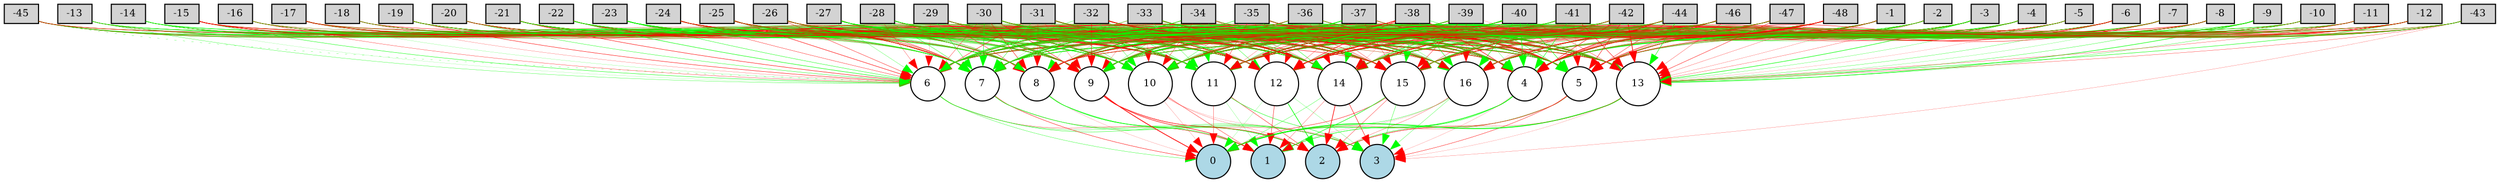 digraph {
	node [fontsize=9 height=0.2 shape=circle width=0.2]
	-1 [fillcolor=lightgray shape=box style=filled]
	-2 [fillcolor=lightgray shape=box style=filled]
	-3 [fillcolor=lightgray shape=box style=filled]
	-4 [fillcolor=lightgray shape=box style=filled]
	-5 [fillcolor=lightgray shape=box style=filled]
	-6 [fillcolor=lightgray shape=box style=filled]
	-7 [fillcolor=lightgray shape=box style=filled]
	-8 [fillcolor=lightgray shape=box style=filled]
	-9 [fillcolor=lightgray shape=box style=filled]
	-10 [fillcolor=lightgray shape=box style=filled]
	-11 [fillcolor=lightgray shape=box style=filled]
	-12 [fillcolor=lightgray shape=box style=filled]
	-13 [fillcolor=lightgray shape=box style=filled]
	-14 [fillcolor=lightgray shape=box style=filled]
	-15 [fillcolor=lightgray shape=box style=filled]
	-16 [fillcolor=lightgray shape=box style=filled]
	-17 [fillcolor=lightgray shape=box style=filled]
	-18 [fillcolor=lightgray shape=box style=filled]
	-19 [fillcolor=lightgray shape=box style=filled]
	-20 [fillcolor=lightgray shape=box style=filled]
	-21 [fillcolor=lightgray shape=box style=filled]
	-22 [fillcolor=lightgray shape=box style=filled]
	-23 [fillcolor=lightgray shape=box style=filled]
	-24 [fillcolor=lightgray shape=box style=filled]
	-25 [fillcolor=lightgray shape=box style=filled]
	-26 [fillcolor=lightgray shape=box style=filled]
	-27 [fillcolor=lightgray shape=box style=filled]
	-28 [fillcolor=lightgray shape=box style=filled]
	-29 [fillcolor=lightgray shape=box style=filled]
	-30 [fillcolor=lightgray shape=box style=filled]
	-31 [fillcolor=lightgray shape=box style=filled]
	-32 [fillcolor=lightgray shape=box style=filled]
	-33 [fillcolor=lightgray shape=box style=filled]
	-34 [fillcolor=lightgray shape=box style=filled]
	-35 [fillcolor=lightgray shape=box style=filled]
	-36 [fillcolor=lightgray shape=box style=filled]
	-37 [fillcolor=lightgray shape=box style=filled]
	-38 [fillcolor=lightgray shape=box style=filled]
	-39 [fillcolor=lightgray shape=box style=filled]
	-40 [fillcolor=lightgray shape=box style=filled]
	-41 [fillcolor=lightgray shape=box style=filled]
	-42 [fillcolor=lightgray shape=box style=filled]
	-43 [fillcolor=lightgray shape=box style=filled]
	-44 [fillcolor=lightgray shape=box style=filled]
	-45 [fillcolor=lightgray shape=box style=filled]
	-46 [fillcolor=lightgray shape=box style=filled]
	-47 [fillcolor=lightgray shape=box style=filled]
	-48 [fillcolor=lightgray shape=box style=filled]
	0 [fillcolor=lightblue style=filled]
	1 [fillcolor=lightblue style=filled]
	2 [fillcolor=lightblue style=filled]
	3 [fillcolor=lightblue style=filled]
	4 [fillcolor=white style=filled]
	5 [fillcolor=white style=filled]
	6 [fillcolor=white style=filled]
	7 [fillcolor=white style=filled]
	8 [fillcolor=white style=filled]
	9 [fillcolor=white style=filled]
	10 [fillcolor=white style=filled]
	11 [fillcolor=white style=filled]
	12 [fillcolor=white style=filled]
	13 [fillcolor=white style=filled]
	14 [fillcolor=white style=filled]
	15 [fillcolor=white style=filled]
	16 [fillcolor=white style=filled]
	-1 -> 4 [color=green penwidth=0.13587328457576264 style=solid]
	-1 -> 5 [color=red penwidth=0.18536760498543686 style=solid]
	-1 -> 6 [color=green penwidth=0.24618402793668837 style=solid]
	-1 -> 7 [color=green penwidth=0.2474939994680145 style=solid]
	-1 -> 8 [color=green penwidth=0.4708996813960118 style=solid]
	-1 -> 9 [color=green penwidth=0.24010841748621634 style=solid]
	-1 -> 10 [color=green penwidth=0.15654058840558868 style=solid]
	-1 -> 11 [color=red penwidth=0.3896498299618353 style=solid]
	-1 -> 12 [color=red penwidth=0.31709811614918393 style=solid]
	-1 -> 13 [color=red penwidth=0.1589167497265716 style=solid]
	-1 -> 14 [color=red penwidth=0.5641367890455429 style=solid]
	-1 -> 15 [color=red penwidth=0.2590890539613304 style=solid]
	-1 -> 16 [color=green penwidth=0.2668754588907145 style=solid]
	-2 -> 4 [color=red penwidth=0.17684462631465891 style=solid]
	-2 -> 5 [color=green penwidth=0.3571294636921113 style=solid]
	-2 -> 6 [color=green penwidth=0.1153627655888156 style=solid]
	-2 -> 7 [color=green penwidth=0.18522895411855217 style=solid]
	-2 -> 8 [color=red penwidth=0.10889187487483443 style=solid]
	-2 -> 9 [color=green penwidth=0.23511254802718554 style=solid]
	-2 -> 10 [color=green penwidth=0.2121984673379652 style=solid]
	-2 -> 11 [color=green penwidth=0.32026820610774664 style=solid]
	-2 -> 12 [color=green penwidth=0.43388313853597893 style=solid]
	-2 -> 13 [color=red penwidth=0.19832017081187497 style=solid]
	-2 -> 14 [color=red penwidth=0.2646798691688682 style=solid]
	-2 -> 15 [color=red penwidth=0.12310632578378272 style=solid]
	-2 -> 16 [color=green penwidth=0.3054971647445855 style=solid]
	-3 -> 4 [color=red penwidth=0.37089844242379033 style=solid]
	-3 -> 5 [color=green penwidth=0.1983500765887598 style=solid]
	-3 -> 6 [color=green penwidth=0.35780646660837123 style=solid]
	-3 -> 7 [color=green penwidth=0.45860745173003914 style=solid]
	-3 -> 8 [color=red penwidth=0.20991402573651996 style=solid]
	-3 -> 9 [color=red penwidth=0.3163540562392249 style=solid]
	-3 -> 10 [color=red penwidth=0.4502736332682241 style=solid]
	-3 -> 11 [color=green penwidth=0.49817175669098823 style=solid]
	-3 -> 12 [color=green penwidth=0.13636807708272775 style=solid]
	-3 -> 13 [color=green penwidth=0.46973859615074187 style=solid]
	-3 -> 14 [color=red penwidth=0.15599191582987337 style=solid]
	-3 -> 15 [color=red penwidth=0.2203390287039811 style=solid]
	-3 -> 16 [color=green penwidth=0.43803810148710465 style=solid]
	-4 -> 4 [color=green penwidth=0.1945574970810101 style=solid]
	-4 -> 5 [color=green penwidth=0.37695420798099133 style=solid]
	-4 -> 6 [color=green penwidth=0.7160371187535256 style=solid]
	-4 -> 7 [color=red penwidth=0.1686115778558801 style=solid]
	-4 -> 8 [color=red penwidth=0.15667985797179457 style=solid]
	-4 -> 9 [color=red penwidth=0.11755150606740863 style=solid]
	-4 -> 10 [color=green penwidth=0.493092595737186 style=solid]
	-4 -> 11 [color=green penwidth=0.12316283641928945 style=solid]
	-4 -> 12 [color=green penwidth=0.32588724740814556 style=solid]
	-4 -> 13 [color=green penwidth=0.2028359342124102 style=solid]
	-4 -> 14 [color=red penwidth=0.25890560505791665 style=solid]
	-4 -> 15 [color=red penwidth=0.13937820120763159 style=solid]
	-4 -> 16 [color=green penwidth=0.16732461264356663 style=solid]
	-5 -> 4 [color=green penwidth=0.28853576156649907 style=solid]
	-5 -> 5 [color=green penwidth=0.34725980418087754 style=solid]
	-5 -> 6 [color=green penwidth=0.18390060780767656 style=solid]
	-5 -> 7 [color=green penwidth=0.21779916406356775 style=solid]
	-5 -> 8 [color=red penwidth=0.2352529183783859 style=solid]
	-5 -> 9 [color=red penwidth=0.3031976339351682 style=solid]
	-5 -> 10 [color=red penwidth=0.22458516192081585 style=solid]
	-5 -> 11 [color=red penwidth=0.5059353214469265 style=solid]
	-5 -> 12 [color=green penwidth=0.1456076493824794 style=solid]
	-5 -> 13 [color=red penwidth=0.10501038575969995 style=solid]
	-5 -> 14 [color=red penwidth=0.17775379924161322 style=solid]
	-5 -> 15 [color=red penwidth=0.1902502847124089 style=solid]
	-5 -> 16 [color=green penwidth=0.36379726843487603 style=solid]
	-6 -> 4 [color=red penwidth=0.182220200328045 style=solid]
	-6 -> 5 [color=red penwidth=0.14879585315994615 style=solid]
	-6 -> 6 [color=red penwidth=0.5195730581566862 style=solid]
	-6 -> 7 [color=green penwidth=0.22389572991399742 style=solid]
	-6 -> 8 [color=green penwidth=0.26461311074110017 style=solid]
	-6 -> 9 [color=red penwidth=0.21021353277984078 style=solid]
	-6 -> 10 [color=red penwidth=0.2844644253382468 style=solid]
	-6 -> 11 [color=red penwidth=0.250231685433554 style=solid]
	-6 -> 12 [color=green penwidth=0.4985067509355299 style=solid]
	-6 -> 13 [color=green penwidth=0.23260669861393196 style=solid]
	-6 -> 14 [color=red penwidth=0.20870449622019455 style=solid]
	-6 -> 15 [color=green penwidth=0.13937431544169843 style=solid]
	-6 -> 16 [color=red penwidth=0.5756299982656707 style=solid]
	-7 -> 4 [color=green penwidth=0.7809492107033431 style=solid]
	-7 -> 5 [color=red penwidth=0.368063374321276 style=solid]
	-7 -> 6 [color=green penwidth=0.32301123846374513 style=solid]
	-7 -> 7 [color=green penwidth=0.1517879052630379 style=solid]
	-7 -> 8 [color=red penwidth=0.13786445255352028 style=solid]
	-7 -> 9 [color=green penwidth=0.27679624390443025 style=solid]
	-7 -> 10 [color=green penwidth=0.20377248165246886 style=solid]
	-7 -> 11 [color=green penwidth=0.17598671674988067 style=solid]
	-7 -> 12 [color=red penwidth=0.11271803742610867 style=solid]
	-7 -> 13 [color=green penwidth=0.16589541292224563 style=solid]
	-7 -> 14 [color=green penwidth=0.20670414842105267 style=solid]
	-7 -> 15 [color=red penwidth=0.16330676830625923 style=solid]
	-7 -> 16 [color=red penwidth=0.34175814899534435 style=solid]
	-8 -> 4 [color=green penwidth=0.38563618829771595 style=solid]
	-8 -> 5 [color=green penwidth=0.34614950444786885 style=solid]
	-8 -> 6 [color=red penwidth=0.4707794469979599 style=solid]
	-8 -> 7 [color=green penwidth=0.30303966825596973 style=solid]
	-8 -> 8 [color=green penwidth=0.4131592866975258 style=solid]
	-8 -> 9 [color=green penwidth=0.3051452829562423 style=solid]
	-8 -> 10 [color=red penwidth=0.11254014060925648 style=solid]
	-8 -> 11 [color=green penwidth=0.4665631430900198 style=solid]
	-8 -> 12 [color=red penwidth=0.4567076185658344 style=solid]
	-8 -> 13 [color=green penwidth=0.25961947341265235 style=solid]
	-8 -> 14 [color=green penwidth=0.3295648329025007 style=solid]
	-8 -> 15 [color=red penwidth=0.10712397824246112 style=solid]
	-8 -> 16 [color=red penwidth=0.3308528429134963 style=solid]
	-9 -> 4 [color=green penwidth=0.2501853784160625 style=solid]
	-9 -> 5 [color=red penwidth=0.23647957605804099 style=solid]
	-9 -> 6 [color=green penwidth=0.14311394339023342 style=solid]
	-9 -> 7 [color=green penwidth=0.2033492486912955 style=solid]
	-9 -> 8 [color=green penwidth=0.282978166861207 style=solid]
	-9 -> 9 [color=green penwidth=0.7449377762529927 style=solid]
	-9 -> 10 [color=red penwidth=0.1142286667091469 style=solid]
	-9 -> 11 [color=green penwidth=0.20820952635151574 style=solid]
	-9 -> 12 [color=red penwidth=0.288037255811278 style=solid]
	-9 -> 13 [color=green penwidth=0.4746863311330456 style=solid]
	-9 -> 14 [color=green penwidth=0.24214990541053466 style=solid]
	-9 -> 15 [color=red penwidth=0.10820554251517811 style=solid]
	-9 -> 16 [color=green penwidth=0.3147889736575651 style=solid]
	-10 -> 4 [color=red penwidth=0.2100519202574338 style=solid]
	-10 -> 5 [color=green penwidth=0.1589427476027381 style=solid]
	-10 -> 6 [color=red penwidth=0.2141563052364568 style=solid]
	-10 -> 7 [color=green penwidth=0.14666381538569134 style=solid]
	-10 -> 8 [color=red penwidth=0.22952736266883492 style=solid]
	-10 -> 9 [color=green penwidth=0.47459238106635304 style=solid]
	-10 -> 10 [color=green penwidth=0.15229592405287706 style=solid]
	-10 -> 11 [color=red penwidth=0.15911164963601504 style=solid]
	-10 -> 12 [color=red penwidth=0.1522320881782531 style=solid]
	-10 -> 13 [color=green penwidth=0.2520189310604147 style=solid]
	-10 -> 14 [color=red penwidth=0.2738748362114816 style=solid]
	-10 -> 15 [color=red penwidth=0.42757975882057164 style=solid]
	-10 -> 16 [color=green penwidth=0.3221811002849706 style=solid]
	-11 -> 4 [color=red penwidth=0.20425716210724926 style=solid]
	-11 -> 5 [color=green penwidth=0.2268220474941378 style=solid]
	-11 -> 6 [color=red penwidth=0.5832616143288726 style=solid]
	-11 -> 7 [color=red penwidth=0.14973106238024247 style=solid]
	-11 -> 8 [color=green penwidth=0.20315725454556333 style=solid]
	-11 -> 9 [color=green penwidth=0.35080526363131914 style=solid]
	-11 -> 10 [color=green penwidth=0.2733370082170455 style=solid]
	-11 -> 11 [color=green penwidth=0.10822687322801262 style=solid]
	-11 -> 12 [color=red penwidth=0.10954036385337398 style=solid]
	-11 -> 13 [color=red penwidth=0.21670582775425734 style=solid]
	-11 -> 14 [color=red penwidth=0.24085675876757515 style=solid]
	-11 -> 15 [color=green penwidth=0.14613352148721453 style=solid]
	-11 -> 16 [color=red penwidth=0.18499948094499077 style=solid]
	-12 -> 4 [color=red penwidth=0.1766826867329604 style=solid]
	-12 -> 5 [color=red penwidth=0.1395819418190896 style=solid]
	-12 -> 6 [color=green penwidth=0.4510841174675574 style=solid]
	-12 -> 7 [color=green penwidth=0.44374709839064697 style=solid]
	-12 -> 8 [color=red penwidth=0.23678586168561935 style=solid]
	-12 -> 9 [color=red penwidth=0.2853333005182229 style=solid]
	-12 -> 10 [color=red penwidth=0.37762071927900864 style=solid]
	-12 -> 11 [color=red penwidth=0.4126571659428371 style=solid]
	-12 -> 12 [color=red penwidth=0.37158659574680997 style=solid]
	-12 -> 13 [color=green penwidth=0.38462210863526114 style=solid]
	-12 -> 14 [color=red penwidth=0.11084922933793637 style=solid]
	-12 -> 15 [color=red penwidth=0.15937276081908847 style=solid]
	-12 -> 16 [color=red penwidth=0.2292404038145598 style=solid]
	-13 -> 4 [color=red penwidth=0.20536240565028485 style=solid]
	-13 -> 5 [color=green penwidth=0.19411742143546307 style=solid]
	-13 -> 6 [color=green penwidth=0.2291880555555939 style=solid]
	-13 -> 7 [color=green penwidth=0.10552898850337343 style=solid]
	-13 -> 8 [color=green penwidth=0.20790121158510502 style=solid]
	-13 -> 9 [color=green penwidth=0.10010071448124934 style=solid]
	-13 -> 10 [color=green penwidth=0.15179709890096815 style=solid]
	-13 -> 11 [color=red penwidth=0.15112475133708042 style=solid]
	-13 -> 12 [color=green penwidth=0.216727433130154 style=solid]
	-13 -> 13 [color=green penwidth=0.48720827982722836 style=solid]
	-13 -> 14 [color=green penwidth=0.1785562070566015 style=solid]
	-13 -> 15 [color=red penwidth=0.14905345422601876 style=solid]
	-13 -> 16 [color=green penwidth=0.1281556475942459 style=solid]
	-14 -> 4 [color=green penwidth=0.17900807031516097 style=solid]
	-14 -> 5 [color=green penwidth=0.454591092259816 style=solid]
	-14 -> 6 [color=green penwidth=0.1026702428274529 style=solid]
	-14 -> 7 [color=red penwidth=0.19025013486434927 style=solid]
	-14 -> 8 [color=red penwidth=0.10346181119020496 style=solid]
	-14 -> 9 [color=green penwidth=0.3285744128561483 style=solid]
	-14 -> 10 [color=red penwidth=0.20511036074423067 style=dotted]
	-14 -> 11 [color=green penwidth=0.2444171976947458 style=solid]
	-14 -> 12 [color=red penwidth=0.25826224936546915 style=solid]
	-14 -> 13 [color=green penwidth=0.25132020239644515 style=solid]
	-14 -> 14 [color=green penwidth=0.2045474257248309 style=solid]
	-14 -> 15 [color=green penwidth=0.12530936092498154 style=solid]
	-14 -> 16 [color=green penwidth=0.2940271150036876 style=solid]
	-15 -> 4 [color=green penwidth=0.3452523365235167 style=solid]
	-15 -> 5 [color=red penwidth=0.21848542207588723 style=solid]
	-15 -> 6 [color=green penwidth=0.3417980752052384 style=solid]
	-15 -> 7 [color=red penwidth=0.16960422384568824 style=solid]
	-15 -> 8 [color=green penwidth=0.109390290492157 style=solid]
	-15 -> 9 [color=green penwidth=0.28381100977953105 style=solid]
	-15 -> 10 [color=green penwidth=0.2530406232671002 style=solid]
	-15 -> 11 [color=green penwidth=0.2842631379957703 style=solid]
	-15 -> 12 [color=green penwidth=0.22637778431562697 style=solid]
	-15 -> 13 [color=red penwidth=0.5412722990800395 style=solid]
	-15 -> 14 [color=red penwidth=0.3506074235508718 style=solid]
	-15 -> 15 [color=red penwidth=0.5388349091986743 style=solid]
	-15 -> 16 [color=red penwidth=0.32549418876488767 style=solid]
	-16 -> 4 [color=green penwidth=0.20374841803945964 style=solid]
	-16 -> 5 [color=red penwidth=0.18425752270460732 style=solid]
	-16 -> 6 [color=red penwidth=0.23596351804376173 style=solid]
	-16 -> 7 [color=green penwidth=0.37435114470286845 style=solid]
	-16 -> 8 [color=red penwidth=0.4789775406209902 style=solid]
	-16 -> 9 [color=green penwidth=0.23214091271977985 style=solid]
	-16 -> 10 [color=red penwidth=0.13786305930395384 style=solid]
	-16 -> 11 [color=green penwidth=0.1678039678104171 style=solid]
	-16 -> 12 [color=green penwidth=0.3309105950845298 style=solid]
	-16 -> 13 [color=green penwidth=0.20965091692435492 style=solid]
	-16 -> 14 [color=green penwidth=0.11852781947509275 style=solid]
	-16 -> 15 [color=red penwidth=0.1535808410432201 style=solid]
	-16 -> 16 [color=red penwidth=0.10582020723129142 style=solid]
	-17 -> 4 [color=red penwidth=0.6156430863204515 style=solid]
	-17 -> 5 [color=green penwidth=0.2213576111854168 style=solid]
	-17 -> 6 [color=green penwidth=0.12344930425874096 style=solid]
	-17 -> 7 [color=red penwidth=0.1240467504355956 style=solid]
	-17 -> 8 [color=green penwidth=0.22038833881923575 style=solid]
	-17 -> 9 [color=green penwidth=0.1618795925585081 style=solid]
	-17 -> 10 [color=red penwidth=0.27172930968812514 style=solid]
	-17 -> 11 [color=red penwidth=0.7047893664099153 style=solid]
	-17 -> 12 [color=red penwidth=0.17552935510091588 style=solid]
	-17 -> 13 [color=red penwidth=0.41473095744972444 style=solid]
	-17 -> 14 [color=red penwidth=0.3207637074121379 style=solid]
	-17 -> 15 [color=red penwidth=0.1372023186157295 style=solid]
	-17 -> 16 [color=green penwidth=0.17464946859721514 style=solid]
	-18 -> 4 [color=red penwidth=0.10867049625679373 style=solid]
	-18 -> 5 [color=red penwidth=0.3151089414099887 style=solid]
	-18 -> 6 [color=red penwidth=0.15441672806218548 style=solid]
	-18 -> 7 [color=green penwidth=0.13827462233671783 style=solid]
	-18 -> 8 [color=green penwidth=0.2645426205722511 style=solid]
	-18 -> 9 [color=red penwidth=0.14311062174425998 style=solid]
	-18 -> 10 [color=green penwidth=0.35153826992653514 style=solid]
	-18 -> 11 [color=red penwidth=0.2098845632735194 style=solid]
	-18 -> 12 [color=red penwidth=0.13840026976203912 style=solid]
	-18 -> 13 [color=green penwidth=0.12186888095470916 style=solid]
	-18 -> 14 [color=red penwidth=0.44367141310070013 style=solid]
	-18 -> 15 [color=green penwidth=0.17763593142125378 style=solid]
	-18 -> 16 [color=green penwidth=0.11160180965933318 style=solid]
	-19 -> 4 [color=red penwidth=0.13505833844823428 style=solid]
	-19 -> 5 [color=red penwidth=0.42747269161933676 style=solid]
	-19 -> 6 [color=red penwidth=0.3725202992265553 style=solid]
	-19 -> 7 [color=green penwidth=0.17163040049778994 style=solid]
	-19 -> 8 [color=green penwidth=0.3210512173033087 style=solid]
	-19 -> 9 [color=green penwidth=0.1964855610618948 style=solid]
	-19 -> 10 [color=green penwidth=0.43014909604083795 style=solid]
	-19 -> 11 [color=red penwidth=0.2515922120073553 style=solid]
	-19 -> 12 [color=green penwidth=0.2578536072510811 style=solid]
	-19 -> 13 [color=red penwidth=0.2825780019833041 style=solid]
	-19 -> 14 [color=green penwidth=0.11348085602986266 style=solid]
	-19 -> 15 [color=red penwidth=0.4100564646557714 style=solid]
	-19 -> 16 [color=green penwidth=0.35921013345801855 style=solid]
	-20 -> 4 [color=green penwidth=0.22492735798796684 style=solid]
	-20 -> 5 [color=red penwidth=0.14642143560239862 style=solid]
	-20 -> 6 [color=green penwidth=0.289571628010318 style=solid]
	-20 -> 7 [color=green penwidth=0.3204476807158886 style=solid]
	-20 -> 8 [color=red penwidth=0.2531675150268851 style=solid]
	-20 -> 9 [color=green penwidth=0.16697353893700184 style=solid]
	-20 -> 10 [color=red penwidth=0.2809007267258048 style=solid]
	-20 -> 11 [color=green penwidth=0.1336033929034724 style=solid]
	-20 -> 12 [color=green penwidth=0.5042425678462741 style=solid]
	-20 -> 13 [color=red penwidth=0.1579003476401336 style=solid]
	-20 -> 14 [color=red penwidth=0.3601574053389671 style=solid]
	-20 -> 15 [color=green penwidth=0.16675640284172827 style=solid]
	-20 -> 16 [color=red penwidth=0.26919546139224637 style=solid]
	-21 -> 4 [color=green penwidth=0.42734469695080335 style=solid]
	-21 -> 5 [color=red penwidth=0.3812474615336705 style=solid]
	-21 -> 6 [color=red penwidth=0.39536439777561583 style=solid]
	-21 -> 7 [color=red penwidth=0.5165961902833962 style=solid]
	-21 -> 8 [color=red penwidth=0.17481676826466203 style=solid]
	-21 -> 9 [color=green penwidth=0.21691922153995546 style=solid]
	-21 -> 10 [color=green penwidth=0.24337718052229224 style=solid]
	-21 -> 11 [color=red penwidth=0.5439095661144779 style=solid]
	-21 -> 12 [color=red penwidth=0.15333582332290097 style=solid]
	-21 -> 13 [color=red penwidth=0.22877737818823615 style=solid]
	-21 -> 14 [color=red penwidth=0.36313160144846024 style=solid]
	-21 -> 15 [color=green penwidth=0.46649872686468596 style=solid]
	-21 -> 16 [color=green penwidth=0.3485118812834954 style=solid]
	-22 -> 4 [color=green penwidth=0.1250179883310562 style=solid]
	-22 -> 5 [color=green penwidth=0.323196027326919 style=solid]
	-22 -> 6 [color=green penwidth=0.4234483854629507 style=solid]
	-22 -> 7 [color=red penwidth=0.4963756867599558 style=solid]
	-22 -> 8 [color=red penwidth=0.4380305610946573 style=solid]
	-22 -> 9 [color=green penwidth=0.16895352075997552 style=solid]
	-22 -> 10 [color=red penwidth=0.2426395091264405 style=solid]
	-22 -> 11 [color=red penwidth=0.3107258836927108 style=solid]
	-22 -> 12 [color=green penwidth=0.36094522992116007 style=solid]
	-22 -> 13 [color=red penwidth=0.14293571447897258 style=solid]
	-22 -> 14 [color=green penwidth=0.21622631481046406 style=solid]
	-22 -> 15 [color=green penwidth=0.46955440076390675 style=solid]
	-22 -> 16 [color=green penwidth=0.13054598136825096 style=solid]
	-23 -> 4 [color=green penwidth=0.33546861826962837 style=solid]
	-23 -> 5 [color=red penwidth=0.1338448461847119 style=solid]
	-23 -> 6 [color=green penwidth=0.3204023346439838 style=solid]
	-23 -> 7 [color=red penwidth=0.41839783890472537 style=solid]
	-23 -> 8 [color=red penwidth=0.3025369494778999 style=solid]
	-23 -> 9 [color=green penwidth=0.2833730622684974 style=solid]
	-23 -> 10 [color=green penwidth=0.5765800961939682 style=solid]
	-23 -> 11 [color=green penwidth=0.5274298119360641 style=solid]
	-23 -> 12 [color=green penwidth=0.11401706208228152 style=solid]
	-23 -> 13 [color=green penwidth=0.4331193374025768 style=solid]
	-23 -> 14 [color=green penwidth=0.4917464100549316 style=solid]
	-23 -> 15 [color=red penwidth=0.18686719606292865 style=solid]
	-23 -> 16 [color=green penwidth=0.5610907419634508 style=solid]
	-24 -> 4 [color=red penwidth=0.2782276253127376 style=solid]
	-24 -> 5 [color=red penwidth=0.16327537727242014 style=solid]
	-24 -> 6 [color=red penwidth=0.2735851981130175 style=solid]
	-24 -> 7 [color=red penwidth=0.276459815484017 style=dotted]
	-24 -> 8 [color=green penwidth=0.17415400248166985 style=solid]
	-24 -> 9 [color=red penwidth=0.25812488246188015 style=solid]
	-24 -> 10 [color=green penwidth=0.5649685645356418 style=solid]
	-24 -> 11 [color=green penwidth=0.46486930174416563 style=solid]
	-24 -> 12 [color=red penwidth=0.36202590675416035 style=solid]
	-24 -> 13 [color=red penwidth=0.30856591960645874 style=solid]
	-24 -> 14 [color=red penwidth=0.17943208036438824 style=solid]
	-24 -> 15 [color=red penwidth=0.18866031555760304 style=solid]
	-24 -> 16 [color=red penwidth=0.39246285350962795 style=solid]
	-25 -> 4 [color=green penwidth=0.3517879267166971 style=solid]
	-25 -> 5 [color=red penwidth=0.18523058464663675 style=solid]
	-25 -> 6 [color=red penwidth=0.41268323616803304 style=solid]
	-25 -> 7 [color=green penwidth=0.1016771095563277 style=solid]
	-25 -> 8 [color=green penwidth=0.3510358323325209 style=solid]
	-25 -> 9 [color=green penwidth=0.10662508145251366 style=solid]
	-25 -> 10 [color=green penwidth=0.6372469398620328 style=solid]
	-25 -> 11 [color=red penwidth=0.3689163526225159 style=solid]
	-25 -> 12 [color=red penwidth=0.4051578204714924 style=solid]
	-25 -> 13 [color=red penwidth=0.4777661051333807 style=solid]
	-25 -> 14 [color=green penwidth=0.12883863428024578 style=solid]
	-25 -> 15 [color=green penwidth=0.10272150876016793 style=solid]
	-25 -> 16 [color=red penwidth=0.24959630482180417 style=solid]
	-26 -> 4 [color=red penwidth=0.3281233201980762 style=solid]
	-26 -> 5 [color=red penwidth=0.1123045425887203 style=solid]
	-26 -> 6 [color=red penwidth=0.30293262679111543 style=solid]
	-26 -> 7 [color=red penwidth=0.37338176310592397 style=solid]
	-26 -> 8 [color=green penwidth=0.1502389950110218 style=solid]
	-26 -> 9 [color=green penwidth=0.42470337857459384 style=solid]
	-26 -> 10 [color=red penwidth=0.14118661708978558 style=solid]
	-26 -> 11 [color=green penwidth=0.36624779276362984 style=solid]
	-26 -> 12 [color=red penwidth=0.32981153142269215 style=solid]
	-26 -> 13 [color=red penwidth=0.1917187082615841 style=solid]
	-26 -> 14 [color=green penwidth=0.500483356611611 style=solid]
	-26 -> 15 [color=green penwidth=0.12941938864253175 style=solid]
	-26 -> 16 [color=red penwidth=0.425280055050265 style=solid]
	-27 -> 4 [color=red penwidth=0.5009227232737026 style=solid]
	-27 -> 5 [color=green penwidth=0.3571863582703798 style=solid]
	-27 -> 6 [color=green penwidth=0.1960203581220742 style=solid]
	-27 -> 7 [color=red penwidth=0.27944251475688586 style=solid]
	-27 -> 8 [color=green penwidth=0.2320184771672643 style=solid]
	-27 -> 9 [color=green penwidth=0.1650271887418312 style=solid]
	-27 -> 10 [color=red penwidth=0.2640798914675211 style=solid]
	-27 -> 11 [color=green penwidth=0.277968440408302 style=solid]
	-27 -> 12 [color=green penwidth=0.294221458688114 style=solid]
	-27 -> 13 [color=green penwidth=0.3870158509936653 style=solid]
	-27 -> 14 [color=red penwidth=0.13094303612202926 style=solid]
	-27 -> 15 [color=green penwidth=0.5105853939994235 style=solid]
	-27 -> 16 [color=green penwidth=0.4876129641062169 style=solid]
	-28 -> 4 [color=green penwidth=0.3280130255962884 style=solid]
	-28 -> 5 [color=green penwidth=0.1632865744762303 style=solid]
	-28 -> 6 [color=red penwidth=0.2039402990929331 style=solid]
	-28 -> 7 [color=green penwidth=0.2978427430452316 style=solid]
	-28 -> 8 [color=red penwidth=0.1981332400142975 style=solid]
	-28 -> 9 [color=green penwidth=0.3512773443414301 style=solid]
	-28 -> 10 [color=green penwidth=0.16670727620400622 style=solid]
	-28 -> 11 [color=green penwidth=0.190456504249161 style=solid]
	-28 -> 12 [color=red penwidth=0.33821711733966175 style=solid]
	-28 -> 13 [color=green penwidth=0.15290621948065358 style=solid]
	-28 -> 14 [color=red penwidth=0.24567731818006405 style=solid]
	-28 -> 15 [color=green penwidth=0.31831910866077423 style=solid]
	-28 -> 16 [color=green penwidth=0.4172346513114883 style=solid]
	-29 -> 4 [color=green penwidth=0.14805107448354482 style=solid]
	-29 -> 5 [color=green penwidth=0.12272445479642641 style=solid]
	-29 -> 6 [color=red penwidth=0.1078293484156106 style=solid]
	-29 -> 7 [color=green penwidth=0.31475164563938474 style=solid]
	-29 -> 8 [color=red penwidth=0.3141478200835066 style=solid]
	-29 -> 9 [color=red penwidth=0.333596123011046 style=solid]
	-29 -> 10 [color=red penwidth=0.1297110737776799 style=solid]
	-29 -> 11 [color=green penwidth=0.16283425938142776 style=solid]
	-29 -> 12 [color=red penwidth=0.10150225137706977 style=solid]
	-29 -> 13 [color=red penwidth=0.3768521742221932 style=solid]
	-29 -> 14 [color=red penwidth=0.15010964472753377 style=solid]
	-29 -> 15 [color=red penwidth=0.4050230487103491 style=solid]
	-29 -> 16 [color=green penwidth=0.3544169628177001 style=solid]
	-30 -> 4 [color=green penwidth=0.4086603365185244 style=solid]
	-30 -> 5 [color=red penwidth=0.17312481606452312 style=solid]
	-30 -> 6 [color=red penwidth=0.24316397096817158 style=solid]
	-30 -> 7 [color=green penwidth=0.38785145823484823 style=solid]
	-30 -> 8 [color=red penwidth=0.3733704071456737 style=solid]
	-30 -> 9 [color=red penwidth=0.38946530141523994 style=solid]
	-30 -> 10 [color=green penwidth=0.14650450459860676 style=solid]
	-30 -> 11 [color=green penwidth=0.43768888769057024 style=solid]
	-30 -> 12 [color=green penwidth=0.17002928592581015 style=solid]
	-30 -> 13 [color=green penwidth=0.44768943641697534 style=solid]
	-30 -> 14 [color=red penwidth=0.5792345134485714 style=solid]
	-30 -> 15 [color=green penwidth=0.19441819131916355 style=solid]
	-30 -> 16 [color=green penwidth=0.23226327849404726 style=solid]
	-31 -> 4 [color=red penwidth=0.2973639349482615 style=solid]
	-31 -> 5 [color=red penwidth=0.2235747262485766 style=solid]
	-31 -> 6 [color=red penwidth=0.3613122383833359 style=solid]
	-31 -> 7 [color=green penwidth=0.2901079351736809 style=solid]
	-31 -> 8 [color=red penwidth=0.1699002474412597 style=solid]
	-31 -> 9 [color=red penwidth=0.17774768531799623 style=solid]
	-31 -> 10 [color=green penwidth=0.2659123969636864 style=solid]
	-31 -> 11 [color=red penwidth=0.28061302417186823 style=solid]
	-31 -> 12 [color=green penwidth=0.6198504950180683 style=solid]
	-31 -> 13 [color=green penwidth=0.23978251213173227 style=solid]
	-31 -> 14 [color=red penwidth=0.7550394359557824 style=solid]
	-31 -> 15 [color=green penwidth=0.26601601781551676 style=solid]
	-31 -> 16 [color=green penwidth=0.11584899495866692 style=solid]
	-32 -> 4 [color=red penwidth=0.6756510898293171 style=solid]
	-32 -> 5 [color=red penwidth=0.5107400916430258 style=solid]
	-32 -> 6 [color=green penwidth=0.25515554673636964 style=solid]
	-32 -> 7 [color=green penwidth=0.1260927667416086 style=solid]
	-32 -> 8 [color=green penwidth=0.1338596876131718 style=solid]
	-32 -> 9 [color=red penwidth=0.4147566013591082 style=solid]
	-32 -> 10 [color=green penwidth=0.25471276566488865 style=solid]
	-32 -> 11 [color=green penwidth=0.29115396839030283 style=solid]
	-32 -> 12 [color=red penwidth=0.22018966863588857 style=solid]
	-32 -> 13 [color=red penwidth=0.12683487838410065 style=solid]
	-32 -> 14 [color=green penwidth=0.295453579147335 style=solid]
	-32 -> 15 [color=red penwidth=0.467887406817065 style=solid]
	-32 -> 16 [color=red penwidth=0.12990068189203385 style=solid]
	-33 -> 4 [color=red penwidth=0.28004933897526973 style=solid]
	-33 -> 5 [color=green penwidth=0.2719824059308293 style=solid]
	-33 -> 6 [color=green penwidth=0.3641810157388543 style=solid]
	-33 -> 7 [color=red penwidth=0.15827431174140438 style=solid]
	-33 -> 8 [color=red penwidth=0.14693269405575887 style=solid]
	-33 -> 9 [color=red penwidth=0.15723933908263138 style=solid]
	-33 -> 10 [color=red penwidth=0.13758045788515627 style=solid]
	-33 -> 11 [color=green penwidth=0.22658591585872212 style=solid]
	-33 -> 12 [color=red penwidth=0.10721921422301357 style=solid]
	-33 -> 13 [color=green penwidth=0.7028029998418526 style=solid]
	-33 -> 14 [color=green penwidth=0.49895967688810305 style=solid]
	-33 -> 15 [color=red penwidth=0.13368036956160606 style=solid]
	-33 -> 16 [color=red penwidth=0.2763692012256479 style=solid]
	-34 -> 4 [color=green penwidth=0.28051641065434174 style=solid]
	-34 -> 5 [color=red penwidth=0.15018729467990335 style=solid]
	-34 -> 6 [color=green penwidth=0.32391252046824914 style=solid]
	-34 -> 7 [color=green penwidth=0.45029339347461905 style=solid]
	-34 -> 8 [color=red penwidth=0.1078203025496473 style=solid]
	-34 -> 9 [color=green penwidth=0.23310591798277533 style=solid]
	-34 -> 10 [color=red penwidth=0.27603519530645615 style=solid]
	-34 -> 11 [color=green penwidth=0.11740430172539107 style=solid]
	-34 -> 12 [color=green penwidth=0.2768328866991171 style=solid]
	-34 -> 13 [color=green penwidth=0.1806655600384437 style=solid]
	-34 -> 14 [color=red penwidth=0.2516939244931604 style=solid]
	-34 -> 15 [color=green penwidth=0.14212542402103412 style=solid]
	-34 -> 16 [color=red penwidth=0.19219284198691605 style=solid]
	-35 -> 4 [color=green penwidth=0.3073202516976399 style=solid]
	-35 -> 5 [color=green penwidth=0.17504976671822808 style=solid]
	-35 -> 6 [color=green penwidth=0.10230646984185995 style=solid]
	-35 -> 7 [color=green penwidth=0.10977936389486981 style=solid]
	-35 -> 8 [color=green penwidth=0.15314913994533913 style=solid]
	-35 -> 9 [color=green penwidth=0.17700210020471632 style=solid]
	-35 -> 10 [color=green penwidth=0.23436487659458397 style=solid]
	-35 -> 11 [color=red penwidth=0.3045272957500924 style=solid]
	-35 -> 12 [color=red penwidth=0.23637921635360534 style=solid]
	-35 -> 13 [color=red penwidth=0.526133856314285 style=solid]
	-35 -> 14 [color=green penwidth=0.3168062182830821 style=solid]
	-35 -> 15 [color=red penwidth=0.30935571242382176 style=solid]
	-35 -> 16 [color=green penwidth=0.22009132945808846 style=solid]
	-36 -> 4 [color=red penwidth=0.24989128941835634 style=solid]
	-36 -> 5 [color=red penwidth=0.540096880410251 style=solid]
	-36 -> 6 [color=green penwidth=0.19389714172161876 style=solid]
	-36 -> 7 [color=green penwidth=0.4574589641258662 style=solid]
	-36 -> 8 [color=red penwidth=0.3262266495673014 style=solid]
	-36 -> 9 [color=red penwidth=0.16605660997471544 style=solid]
	-36 -> 10 [color=green penwidth=0.2771598993632022 style=solid]
	-36 -> 11 [color=red penwidth=0.17421056958633474 style=solid]
	-36 -> 12 [color=red penwidth=0.12957573468484604 style=solid]
	-36 -> 13 [color=green penwidth=0.24362964266880857 style=solid]
	-36 -> 14 [color=red penwidth=0.2067786568459973 style=solid]
	-36 -> 15 [color=red penwidth=0.2356241919065394 style=solid]
	-36 -> 16 [color=green penwidth=0.2016313740651386 style=solid]
	-37 -> 4 [color=green penwidth=0.19596025007022946 style=solid]
	-37 -> 5 [color=red penwidth=0.5203492447273294 style=solid]
	-37 -> 6 [color=red penwidth=0.35791475469153733 style=solid]
	-37 -> 7 [color=green penwidth=0.28744386045579784 style=solid]
	-37 -> 8 [color=green penwidth=0.27986730226948897 style=solid]
	-37 -> 9 [color=green penwidth=0.37907448674600397 style=solid]
	-37 -> 10 [color=green penwidth=0.12973980222210194 style=solid]
	-37 -> 11 [color=green penwidth=0.3372824051899389 style=solid]
	-37 -> 12 [color=red penwidth=0.20977746137663258 style=solid]
	-37 -> 13 [color=green penwidth=0.1873652975055619 style=solid]
	-37 -> 14 [color=green penwidth=0.24787501927228917 style=solid]
	-37 -> 15 [color=red penwidth=0.23782573948142405 style=solid]
	-37 -> 16 [color=green penwidth=0.1952962832055326 style=solid]
	-38 -> 4 [color=red penwidth=0.4937693286832363 style=solid]
	-38 -> 5 [color=green penwidth=0.14229020444074894 style=solid]
	-38 -> 6 [color=red penwidth=0.13914474255262174 style=solid]
	-38 -> 7 [color=green penwidth=0.27643805598863547 style=solid]
	-38 -> 8 [color=green penwidth=0.11738440213170437 style=solid]
	-38 -> 9 [color=red penwidth=0.4577197845847618 style=solid]
	-38 -> 10 [color=red penwidth=0.38132270014073133 style=solid]
	-38 -> 11 [color=red penwidth=0.37800760291132585 style=solid]
	-38 -> 12 [color=red penwidth=0.42382943459454325 style=solid]
	-38 -> 13 [color=green penwidth=0.18020812310705542 style=solid]
	-38 -> 14 [color=red penwidth=0.11807039677575107 style=solid]
	-38 -> 15 [color=green penwidth=0.21308685129779736 style=solid]
	-38 -> 16 [color=green penwidth=0.39321850036976647 style=solid]
	-39 -> 4 [color=green penwidth=0.20671045787994896 style=solid]
	-39 -> 5 [color=green penwidth=0.3131986068783009 style=solid]
	-39 -> 6 [color=green penwidth=0.2053757681204073 style=solid]
	-39 -> 7 [color=green penwidth=0.5835104744286707 style=solid]
	-39 -> 8 [color=green penwidth=0.20554425239556462 style=solid]
	-39 -> 9 [color=green penwidth=0.44063008043440366 style=solid]
	-39 -> 10 [color=red penwidth=0.3572186281039108 style=solid]
	-39 -> 11 [color=green penwidth=0.13187728344555236 style=solid]
	-39 -> 12 [color=green penwidth=0.19036197019098824 style=solid]
	-39 -> 13 [color=red penwidth=0.13457897778315314 style=solid]
	-39 -> 14 [color=red penwidth=0.21822368143997545 style=solid]
	-39 -> 15 [color=red penwidth=0.274323280948105 style=solid]
	-39 -> 16 [color=red penwidth=0.19618766607786758 style=solid]
	-40 -> 4 [color=green penwidth=0.4917739595019248 style=solid]
	-40 -> 5 [color=green penwidth=0.4074050527498485 style=solid]
	-40 -> 6 [color=green penwidth=0.20168904935179735 style=solid]
	-40 -> 7 [color=red penwidth=0.5517332725909794 style=solid]
	-40 -> 8 [color=red penwidth=0.46285707633123074 style=solid]
	-40 -> 9 [color=green penwidth=0.42787782833118815 style=solid]
	-40 -> 10 [color=green penwidth=0.2862898516474474 style=solid]
	-40 -> 11 [color=red penwidth=0.1964149677269582 style=solid]
	-40 -> 12 [color=green penwidth=0.3200677394737923 style=solid]
	-40 -> 13 [color=red penwidth=0.2643493150288545 style=solid]
	-40 -> 14 [color=green penwidth=0.4906226589825946 style=solid]
	-40 -> 15 [color=red penwidth=0.25458216804816414 style=solid]
	-40 -> 16 [color=green penwidth=0.43826659434228454 style=solid]
	-41 -> 4 [color=green penwidth=0.4094509333654226 style=solid]
	-41 -> 5 [color=red penwidth=0.11168245783439736 style=solid]
	-41 -> 6 [color=red penwidth=0.21058958272323625 style=solid]
	-41 -> 7 [color=green penwidth=0.5171281560499238 style=solid]
	-41 -> 8 [color=green penwidth=0.24113068733322626 style=solid]
	-41 -> 9 [color=red penwidth=0.22445865862130757 style=solid]
	-41 -> 10 [color=red penwidth=0.24099171669199854 style=solid]
	-41 -> 11 [color=green penwidth=0.24657259873970858 style=solid]
	-41 -> 12 [color=red penwidth=0.25559361018353244 style=solid]
	-41 -> 13 [color=red penwidth=0.3888008942261213 style=solid]
	-41 -> 14 [color=green penwidth=0.29788033692956906 style=solid]
	-41 -> 15 [color=green penwidth=0.27856044984558465 style=solid]
	-41 -> 16 [color=red penwidth=0.1168589342601261 style=solid]
	-42 -> 4 [color=red penwidth=0.4005773675595333 style=solid]
	-42 -> 5 [color=red penwidth=0.38159548433597057 style=solid]
	-42 -> 6 [color=green penwidth=0.37783881910384065 style=solid]
	-42 -> 7 [color=green penwidth=0.11643134800039807 style=solid]
	-42 -> 8 [color=red penwidth=0.1334271880941802 style=solid]
	-42 -> 9 [color=red penwidth=0.20203972042811014 style=solid]
	-42 -> 10 [color=green penwidth=0.29511716837905166 style=solid]
	-42 -> 11 [color=red penwidth=0.1284697905650439 style=solid]
	-42 -> 12 [color=red penwidth=0.2565531885412594 style=solid]
	-42 -> 13 [color=red penwidth=0.6272006278294174 style=solid]
	-42 -> 14 [color=red penwidth=0.2265382078579324 style=solid]
	-42 -> 15 [color=green penwidth=0.3314970355858911 style=solid]
	-42 -> 16 [color=red penwidth=0.2526950466402208 style=solid]
	-43 -> 4 [color=green penwidth=0.23908887301122347 style=solid]
	-43 -> 5 [color=red penwidth=0.3693649394386874 style=solid]
	-43 -> 6 [color=red penwidth=0.18223000013802648 style=solid]
	-43 -> 7 [color=green penwidth=0.2584847895751117 style=solid]
	-43 -> 8 [color=red penwidth=0.28321390838031485 style=solid]
	-43 -> 9 [color=green penwidth=0.1416164366523647 style=solid]
	-43 -> 10 [color=green penwidth=0.3945928254167169 style=solid]
	-43 -> 11 [color=red penwidth=0.30245561523989073 style=solid]
	-43 -> 12 [color=red penwidth=0.35128276406312864 style=solid]
	-43 -> 13 [color=red penwidth=0.22578689401980423 style=solid]
	-43 -> 14 [color=green penwidth=0.404490590610614 style=solid]
	-43 -> 15 [color=red penwidth=0.19122717776810386 style=solid]
	-43 -> 16 [color=green penwidth=0.27522868223720826 style=solid]
	-44 -> 4 [color=red penwidth=0.5328368450505824 style=solid]
	-44 -> 5 [color=red penwidth=0.3008150471083687 style=solid]
	-44 -> 6 [color=green penwidth=0.23917578605928594 style=solid]
	-44 -> 7 [color=red penwidth=0.18725897275368042 style=solid]
	-44 -> 8 [color=red penwidth=0.12180426732089633 style=solid]
	-44 -> 9 [color=green penwidth=0.26861582165948406 style=solid]
	-44 -> 10 [color=green penwidth=0.1822536386227669 style=solid]
	-44 -> 11 [color=green penwidth=0.5889525548860061 style=solid]
	-44 -> 12 [color=red penwidth=0.11772045708385354 style=solid]
	-44 -> 13 [color=green penwidth=0.4118183196978782 style=solid]
	-44 -> 14 [color=red penwidth=0.10072035131999296 style=solid]
	-44 -> 15 [color=red penwidth=0.3187482900876756 style=solid]
	-44 -> 16 [color=green penwidth=0.11825010268523813 style=solid]
	-45 -> 4 [color=green penwidth=0.1455000755033432 style=solid]
	-45 -> 5 [color=green penwidth=0.3497543157235382 style=solid]
	-45 -> 6 [color=green penwidth=0.19464256133074506 style=dotted]
	-45 -> 7 [color=green penwidth=0.6180791782853133 style=solid]
	-45 -> 8 [color=green penwidth=0.23123750286673342 style=solid]
	-45 -> 9 [color=red penwidth=0.21285034209656462 style=solid]
	-45 -> 10 [color=green penwidth=0.19733289680588542 style=solid]
	-45 -> 11 [color=green penwidth=0.3575253011518602 style=solid]
	-45 -> 12 [color=red penwidth=0.3657651735539257 style=solid]
	-45 -> 14 [color=green penwidth=0.2654672113321242 style=solid]
	-45 -> 15 [color=red penwidth=0.37412691018873867 style=solid]
	-45 -> 16 [color=red penwidth=0.22181690803019044 style=solid]
	-46 -> 4 [color=red penwidth=0.3055376497739933 style=solid]
	-46 -> 5 [color=red penwidth=0.3025814386271767 style=solid]
	-46 -> 6 [color=green penwidth=0.33165805088022704 style=solid]
	-46 -> 7 [color=red penwidth=0.1083955574336774 style=solid]
	-46 -> 8 [color=red penwidth=0.4839570623556765 style=solid]
	-46 -> 9 [color=red penwidth=0.3355619691688495 style=solid]
	-46 -> 10 [color=green penwidth=0.5175066122150433 style=solid]
	-46 -> 11 [color=green penwidth=0.13896234958319975 style=solid]
	-46 -> 12 [color=red penwidth=0.4494141016894512 style=solid]
	-46 -> 13 [color=red penwidth=0.20841923537288182 style=solid]
	-46 -> 14 [color=green penwidth=0.15671204150898912 style=solid]
	-46 -> 15 [color=green penwidth=0.3483294226840743 style=solid]
	-46 -> 16 [color=red penwidth=0.20856281848919572 style=solid]
	-47 -> 4 [color=red penwidth=0.25813046044452426 style=solid]
	-47 -> 5 [color=red penwidth=0.2310958264715362 style=solid]
	-47 -> 6 [color=red penwidth=0.40440008297946284 style=solid]
	-47 -> 7 [color=red penwidth=0.15658776603652313 style=solid]
	-47 -> 8 [color=green penwidth=0.16064465361582025 style=solid]
	-47 -> 9 [color=green penwidth=0.190645577673131 style=solid]
	-47 -> 10 [color=red penwidth=0.33424102900363 style=solid]
	-47 -> 11 [color=green penwidth=0.48708681675471843 style=solid]
	-47 -> 12 [color=red penwidth=0.2948907882834795 style=solid]
	-47 -> 13 [color=red penwidth=0.33071624874526884 style=solid]
	-47 -> 14 [color=red penwidth=0.1385917032168804 style=solid]
	-47 -> 15 [color=green penwidth=0.2692930842802098 style=solid]
	-47 -> 16 [color=red penwidth=0.11935263351458875 style=solid]
	-48 -> 4 [color=red penwidth=0.49558933513190717 style=solid]
	-48 -> 5 [color=red penwidth=0.13200566164503835 style=solid]
	-48 -> 6 [color=green penwidth=0.4412715761804944 style=solid]
	-48 -> 7 [color=green penwidth=0.401796815543092 style=solid]
	-48 -> 8 [color=red penwidth=0.506777462032318 style=solid]
	-48 -> 9 [color=green penwidth=0.2602693804964724 style=solid]
	-48 -> 10 [color=green penwidth=0.1644206533176831 style=solid]
	-48 -> 11 [color=red penwidth=0.5238656064857146 style=solid]
	-48 -> 12 [color=red penwidth=0.26793412020891827 style=solid]
	-48 -> 13 [color=red penwidth=0.18625126054145077 style=solid]
	-48 -> 14 [color=red penwidth=0.16382660376597824 style=solid]
	-48 -> 15 [color=red penwidth=0.19941010865749736 style=solid]
	-48 -> 16 [color=red penwidth=0.12973551025990226 style=solid]
	4 -> 0 [color=green penwidth=0.6048927021277071 style=solid]
	4 -> 1 [color=green penwidth=0.16080365110293707 style=solid]
	4 -> 2 [color=green penwidth=0.32184944527334847 style=solid]
	4 -> 3 [color=red penwidth=0.11840195890824917 style=solid]
	5 -> 0 [color=red penwidth=0.2202995504719581 style=solid]
	5 -> 1 [color=green penwidth=0.2747828090355632 style=solid]
	5 -> 2 [color=red penwidth=0.3161867894257224 style=solid]
	5 -> 3 [color=red penwidth=0.3170319372486906 style=solid]
	6 -> 0 [color=green penwidth=0.24831560751735615 style=solid]
	6 -> 1 [color=red penwidth=0.22984508637235565 style=solid]
	6 -> 2 [color=green penwidth=0.22142201813414103 style=solid]
	6 -> 3 [color=green penwidth=0.2982202912815364 style=solid]
	7 -> 0 [color=red penwidth=0.35615240309811136 style=solid]
	7 -> 1 [color=red penwidth=0.10885761876752659 style=solid]
	7 -> 2 [color=green penwidth=0.2228866700765758 style=solid]
	7 -> 3 [color=green penwidth=0.35910346292161 style=solid]
	8 -> 0 [color=red penwidth=0.11313398964330285 style=solid]
	8 -> 1 [color=green penwidth=0.4199721342669833 style=solid]
	8 -> 2 [color=green penwidth=0.3465118028581634 style=solid]
	8 -> 3 [color=green penwidth=0.23591771608664466 style=solid]
	9 -> 0 [color=red penwidth=0.6796955864961932 style=solid]
	9 -> 1 [color=red penwidth=0.4650498568100372 style=solid]
	9 -> 2 [color=red penwidth=0.39170741579103985 style=solid]
	9 -> 3 [color=red penwidth=0.20045452052180748 style=solid]
	10 -> 0 [color=red penwidth=0.1327985369310109 style=solid]
	10 -> 1 [color=red penwidth=0.28785788538123847 style=solid]
	10 -> 2 [color=red penwidth=0.16045123142688367 style=solid]
	10 -> 3 [color=red penwidth=0.10548383782798128 style=solid]
	11 -> 0 [color=red penwidth=0.23167180529234277 style=solid]
	11 -> 1 [color=green penwidth=0.14736197185645689 style=solid]
	11 -> 2 [color=red penwidth=0.3343449228785593 style=solid]
	11 -> 3 [color=green penwidth=0.35538735162744217 style=solid]
	12 -> 0 [color=green penwidth=0.1255963425574138 style=solid]
	12 -> 1 [color=red penwidth=0.33996748678902955 style=solid]
	12 -> 2 [color=green penwidth=0.5837290300078664 style=solid]
	12 -> 3 [color=green penwidth=0.16360189260822872 style=solid]
	13 -> 0 [color=green penwidth=0.7893870537460614 style=solid]
	13 -> 1 [color=green penwidth=0.137609925435021 style=solid]
	13 -> 2 [color=red penwidth=0.17130472886201845 style=solid]
	13 -> 3 [color=red penwidth=0.11343888422131816 style=solid]
	14 -> 0 [color=green penwidth=0.23226962816806496 style=solid]
	14 -> 1 [color=red penwidth=0.1893495491214529 style=solid]
	14 -> 2 [color=red penwidth=0.5665400506876079 style=solid]
	14 -> 3 [color=red penwidth=0.40479476943860104 style=solid]
	15 -> 0 [color=red penwidth=0.348522390131041 style=solid]
	15 -> 1 [color=green penwidth=0.45478694086016136 style=solid]
	15 -> 2 [color=red penwidth=0.2533432302959157 style=solid]
	15 -> 3 [color=green penwidth=0.2738316168908753 style=solid]
	16 -> 0 [color=green penwidth=0.2621000784072058 style=solid]
	16 -> 1 [color=red penwidth=0.10690963486661476 style=solid]
	16 -> 2 [color=red penwidth=0.1914541769684565 style=solid]
	16 -> 3 [color=green penwidth=0.20989294258364669 style=solid]
	-43 -> 3 [color=red penwidth=0.14551892069141342 style=solid]
}
